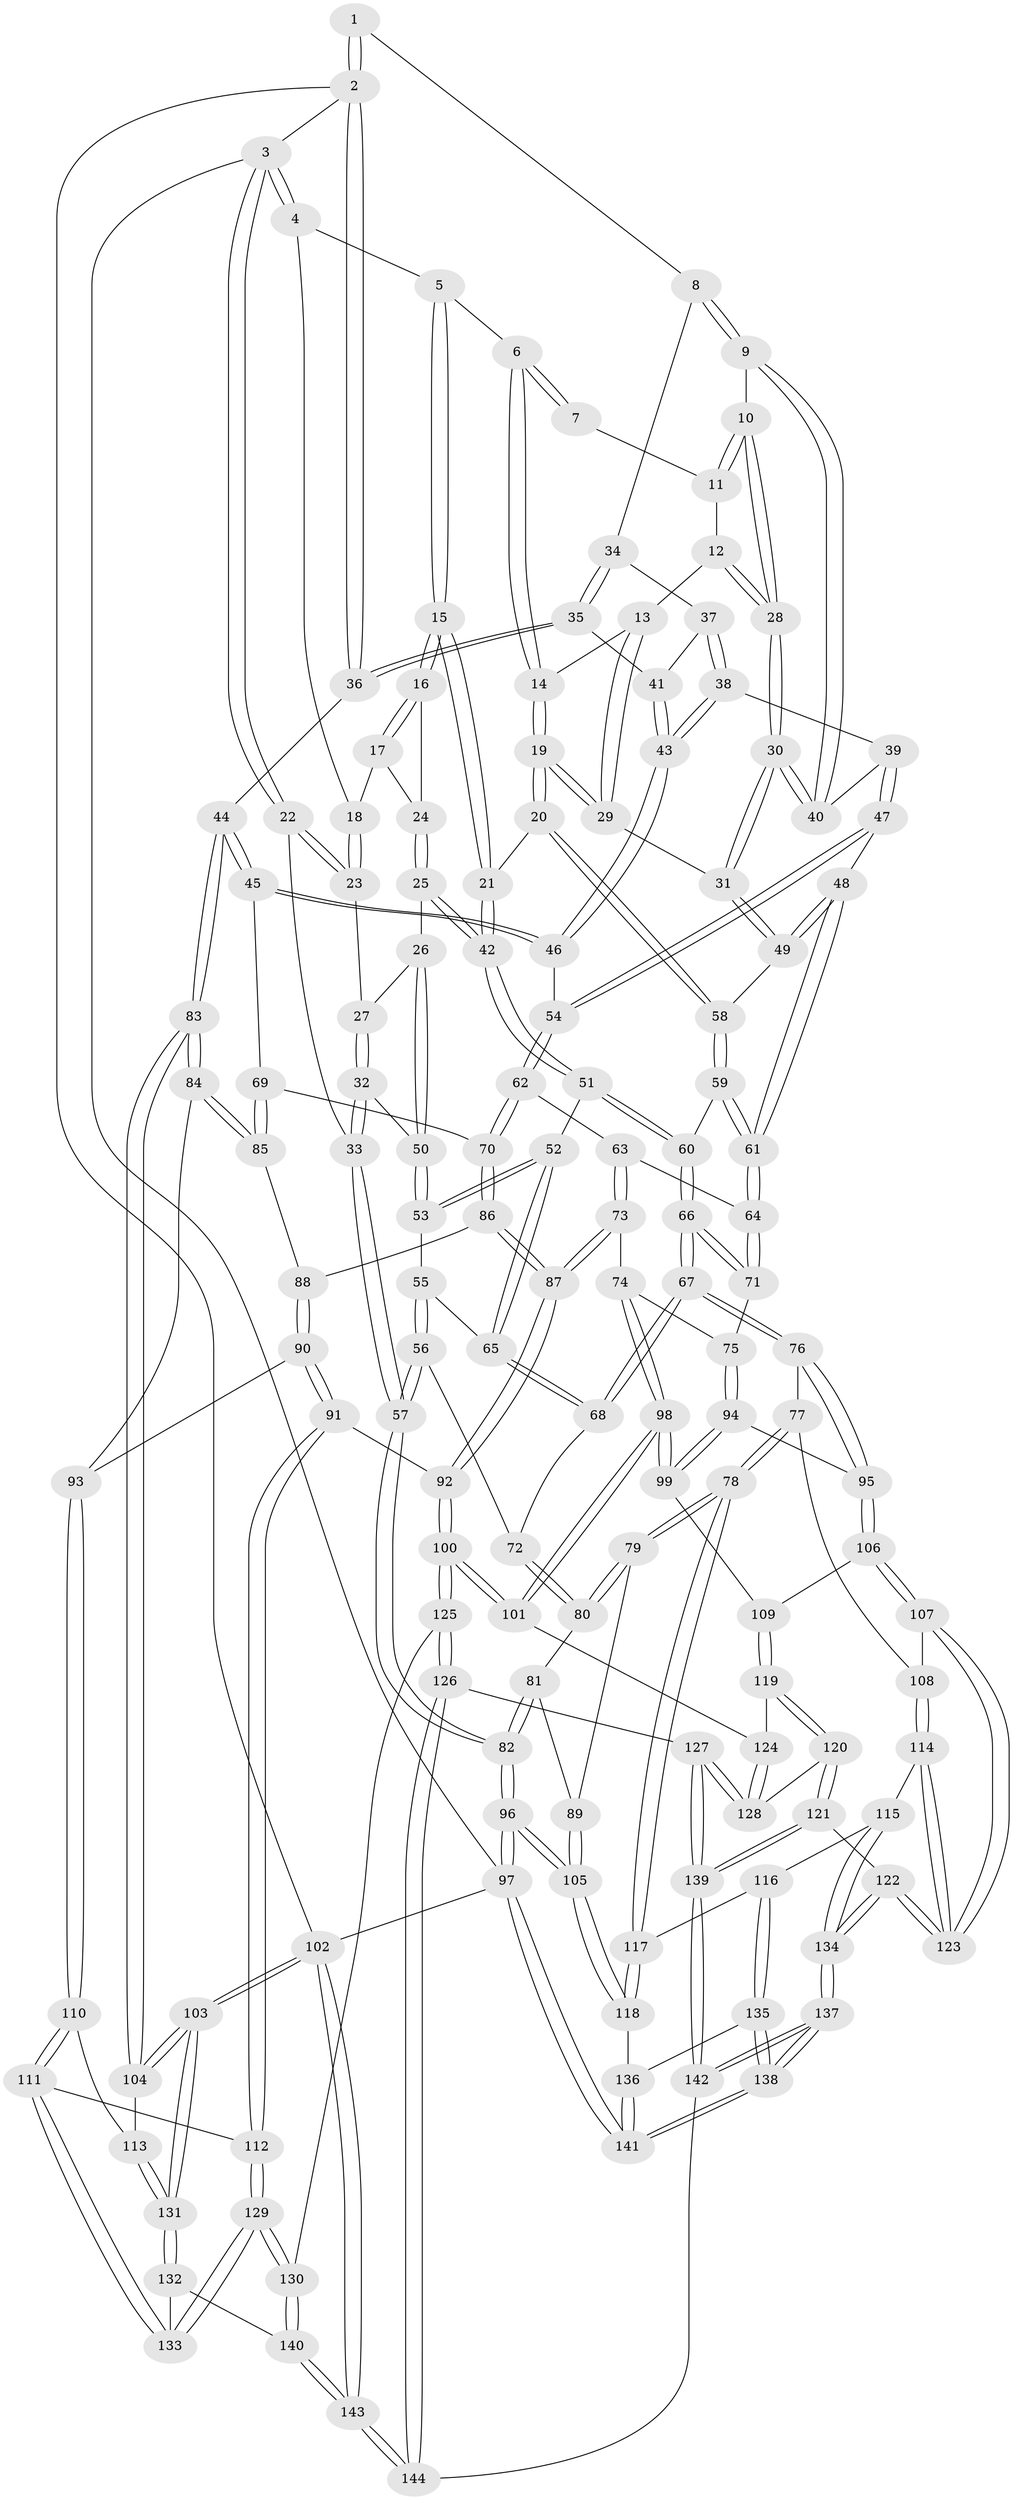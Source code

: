 // coarse degree distribution, {4: 0.34, 6: 0.18, 5: 0.44, 3: 0.04}
// Generated by graph-tools (version 1.1) at 2025/24/03/03/25 07:24:37]
// undirected, 144 vertices, 357 edges
graph export_dot {
graph [start="1"]
  node [color=gray90,style=filled];
  1 [pos="+0.7366653460724918+0"];
  2 [pos="+1+0"];
  3 [pos="+0+0"];
  4 [pos="+0.15386540130039084+0"];
  5 [pos="+0.35214166047420165+0"];
  6 [pos="+0.4616539264631194+0"];
  7 [pos="+0.641857505095042+0"];
  8 [pos="+0.7964085789806115+0.04738839422350534"];
  9 [pos="+0.7582239687682604+0.07701749821562366"];
  10 [pos="+0.7160614391532216+0.0803570655997162"];
  11 [pos="+0.6460977799298637+0"];
  12 [pos="+0.6311608239878863+0.05492877827131302"];
  13 [pos="+0.5471816432743827+0.06985356534464861"];
  14 [pos="+0.48838453256234066+0"];
  15 [pos="+0.3156271314852214+0.10207903343125"];
  16 [pos="+0.28031109461499437+0.09639404550915452"];
  17 [pos="+0.15711864490692087+0"];
  18 [pos="+0.14939269007088812+0"];
  19 [pos="+0.4102172074683278+0.1949476852455329"];
  20 [pos="+0.39681367179112687+0.20249001376724274"];
  21 [pos="+0.36021670668768757+0.2143593583444819"];
  22 [pos="+0+0"];
  23 [pos="+0.06827107827191228+0.07796177051789327"];
  24 [pos="+0.17351251252899677+0.08686717562171342"];
  25 [pos="+0.15574689670896313+0.11919651287635713"];
  26 [pos="+0.14576216196326813+0.12763189047260484"];
  27 [pos="+0.07285539760236522+0.08835025387826591"];
  28 [pos="+0.653370458343729+0.11151045923496446"];
  29 [pos="+0.5702775058242682+0.18337924848134288"];
  30 [pos="+0.6445086789538348+0.13606340560120955"];
  31 [pos="+0.6069542053261785+0.19920965520853637"];
  32 [pos="+0+0.19832173416491042"];
  33 [pos="+0+0.32725112517930344"];
  34 [pos="+0.8050719227164904+0.05311490844233142"];
  35 [pos="+0.9109024658860223+0.08580929673335617"];
  36 [pos="+1+0.13260138390495405"];
  37 [pos="+0.8099387964568812+0.12813513324598425"];
  38 [pos="+0.8042070495220821+0.1698847301333164"];
  39 [pos="+0.7486010274640997+0.1479488610106576"];
  40 [pos="+0.747537671340942+0.14209131527140687"];
  41 [pos="+0.8453852774345234+0.14760836069800795"];
  42 [pos="+0.3442609542670657+0.23716622887871538"];
  43 [pos="+0.820235240228538+0.19791132630642982"];
  44 [pos="+1+0.3019226117716257"];
  45 [pos="+1+0.31046410064525654"];
  46 [pos="+0.846241323461815+0.3032142655631536"];
  47 [pos="+0.6940270533734605+0.267961997827766"];
  48 [pos="+0.6750942298243238+0.2638824977014849"];
  49 [pos="+0.6283387350289575+0.23413245652087072"];
  50 [pos="+0.14193861957546353+0.13751364719078188"];
  51 [pos="+0.32735217165739283+0.27250397951161626"];
  52 [pos="+0.3218124049547621+0.2754707396790871"];
  53 [pos="+0.15981798112765813+0.2560842637166596"];
  54 [pos="+0.7895303169357568+0.3195872517038525"];
  55 [pos="+0.06243117644353406+0.30767304028696113"];
  56 [pos="+0+0.3470467734620995"];
  57 [pos="+0+0.3427074143107739"];
  58 [pos="+0.5374807169858106+0.3230300739972256"];
  59 [pos="+0.5197419613161244+0.3846421830177586"];
  60 [pos="+0.41854983535584556+0.38371046415425253"];
  61 [pos="+0.5831626520333673+0.4453289922561986"];
  62 [pos="+0.7340944499350195+0.4694248030053378"];
  63 [pos="+0.5868196018523419+0.450218288161736"];
  64 [pos="+0.5848521297129673+0.449311567831319"];
  65 [pos="+0.24994914007913027+0.400788730220444"];
  66 [pos="+0.3937303901403595+0.5363555987196016"];
  67 [pos="+0.3719832858649314+0.5553377065725276"];
  68 [pos="+0.2418706020878087+0.42742897094969035"];
  69 [pos="+0.82818319482332+0.5005797869623335"];
  70 [pos="+0.7436688992238972+0.4915544421261453"];
  71 [pos="+0.5063759199879715+0.5308645270101027"];
  72 [pos="+0.17102748092964362+0.4713061467056925"];
  73 [pos="+0.6239236499672799+0.592924288918481"];
  74 [pos="+0.5865039677150415+0.6065142556161758"];
  75 [pos="+0.5412325698490906+0.5904024540453182"];
  76 [pos="+0.3695453986897431+0.5621349568313976"];
  77 [pos="+0.33350422257656537+0.5958417068787754"];
  78 [pos="+0.1934984093394638+0.6422368225750567"];
  79 [pos="+0.18775532917378468+0.6358799154826745"];
  80 [pos="+0.16838884668236584+0.5188959529418519"];
  81 [pos="+0.006435313646218144+0.5418339037867312"];
  82 [pos="+0+0.39794907354758213"];
  83 [pos="+1+0.4550892113437186"];
  84 [pos="+1+0.5373133877173464"];
  85 [pos="+0.8956636406843423+0.554936329584627"];
  86 [pos="+0.7400620800892804+0.5304438510655655"];
  87 [pos="+0.7128532519083205+0.6117277209465791"];
  88 [pos="+0.8593466961652115+0.5937204978512919"];
  89 [pos="+0.07252446951074912+0.6145743984678271"];
  90 [pos="+0.8582477214608724+0.5986151811130073"];
  91 [pos="+0.7818112211167493+0.6957679495128979"];
  92 [pos="+0.7300877964061531+0.6737914393133007"];
  93 [pos="+0.923493017025974+0.6685776064802283"];
  94 [pos="+0.5064781988325444+0.6463724138956204"];
  95 [pos="+0.4530370450768353+0.655036798904645"];
  96 [pos="+0+0.8077698979091931"];
  97 [pos="+0+1"];
  98 [pos="+0.5780581200158712+0.7127548343122816"];
  99 [pos="+0.5640587580534827+0.7085950267632374"];
  100 [pos="+0.6659903185457036+0.7271804644960089"];
  101 [pos="+0.5841034705543592+0.718640877164459"];
  102 [pos="+1+1"];
  103 [pos="+1+1"];
  104 [pos="+1+0.5674738543893406"];
  105 [pos="+0+0.773102936334916"];
  106 [pos="+0.4517158264707318+0.6945774164344086"];
  107 [pos="+0.4044952611687166+0.73190611076804"];
  108 [pos="+0.3590136638735851+0.7094434220752917"];
  109 [pos="+0.4858853367831222+0.7266572106812916"];
  110 [pos="+0.9023700470331628+0.722899412309888"];
  111 [pos="+0.8605972808493003+0.727493406426387"];
  112 [pos="+0.7825056339345106+0.6964159171462915"];
  113 [pos="+0.914385351805001+0.7314849388479617"];
  114 [pos="+0.2783023672646905+0.7967300795468063"];
  115 [pos="+0.26359584399547503+0.7996263207270956"];
  116 [pos="+0.2486639501974443+0.7972274253145635"];
  117 [pos="+0.18376447836390866+0.7530496752013391"];
  118 [pos="+0.10969150973682715+0.796405060125006"];
  119 [pos="+0.47657598754334257+0.7996815379548059"];
  120 [pos="+0.4658162784606729+0.830319797779313"];
  121 [pos="+0.4399319570308289+0.8401507623671504"];
  122 [pos="+0.43415875551902894+0.8403690050665283"];
  123 [pos="+0.4197141757728412+0.8278284728596438"];
  124 [pos="+0.5835227734288434+0.7199325118487973"];
  125 [pos="+0.6692057679730934+0.8561163078614511"];
  126 [pos="+0.6507189619188782+0.8696423307168478"];
  127 [pos="+0.5699763636793459+0.8599312303417141"];
  128 [pos="+0.5515957501982344+0.84487688264549"];
  129 [pos="+0.7619684074497662+0.8630577124511266"];
  130 [pos="+0.7592638405006402+0.8696927757660741"];
  131 [pos="+1+0.913137012631479"];
  132 [pos="+0.8790541371879975+0.8658427098677666"];
  133 [pos="+0.851332805383029+0.7901989856101168"];
  134 [pos="+0.35753462525213087+0.9737024743872941"];
  135 [pos="+0.223821519742691+0.946227522072984"];
  136 [pos="+0.11134785194154427+0.8399474399504062"];
  137 [pos="+0.31863773242416205+1"];
  138 [pos="+0.2464227652818179+1"];
  139 [pos="+0.5212686163090617+0.9901104006770054"];
  140 [pos="+0.7845513856083121+0.8987983413375147"];
  141 [pos="+0.028455061473161798+1"];
  142 [pos="+0.5224447304357258+1"];
  143 [pos="+0.8273656449721779+1"];
  144 [pos="+0.636486168338654+1"];
  1 -- 2;
  1 -- 2;
  1 -- 8;
  2 -- 3;
  2 -- 36;
  2 -- 36;
  2 -- 102;
  3 -- 4;
  3 -- 4;
  3 -- 22;
  3 -- 22;
  3 -- 97;
  4 -- 5;
  4 -- 18;
  5 -- 6;
  5 -- 15;
  5 -- 15;
  6 -- 7;
  6 -- 7;
  6 -- 14;
  6 -- 14;
  7 -- 11;
  8 -- 9;
  8 -- 9;
  8 -- 34;
  9 -- 10;
  9 -- 40;
  9 -- 40;
  10 -- 11;
  10 -- 11;
  10 -- 28;
  10 -- 28;
  11 -- 12;
  12 -- 13;
  12 -- 28;
  12 -- 28;
  13 -- 14;
  13 -- 29;
  13 -- 29;
  14 -- 19;
  14 -- 19;
  15 -- 16;
  15 -- 16;
  15 -- 21;
  15 -- 21;
  16 -- 17;
  16 -- 17;
  16 -- 24;
  17 -- 18;
  17 -- 24;
  18 -- 23;
  18 -- 23;
  19 -- 20;
  19 -- 20;
  19 -- 29;
  19 -- 29;
  20 -- 21;
  20 -- 58;
  20 -- 58;
  21 -- 42;
  21 -- 42;
  22 -- 23;
  22 -- 23;
  22 -- 33;
  23 -- 27;
  24 -- 25;
  24 -- 25;
  25 -- 26;
  25 -- 42;
  25 -- 42;
  26 -- 27;
  26 -- 50;
  26 -- 50;
  27 -- 32;
  27 -- 32;
  28 -- 30;
  28 -- 30;
  29 -- 31;
  30 -- 31;
  30 -- 31;
  30 -- 40;
  30 -- 40;
  31 -- 49;
  31 -- 49;
  32 -- 33;
  32 -- 33;
  32 -- 50;
  33 -- 57;
  33 -- 57;
  34 -- 35;
  34 -- 35;
  34 -- 37;
  35 -- 36;
  35 -- 36;
  35 -- 41;
  36 -- 44;
  37 -- 38;
  37 -- 38;
  37 -- 41;
  38 -- 39;
  38 -- 43;
  38 -- 43;
  39 -- 40;
  39 -- 47;
  39 -- 47;
  41 -- 43;
  41 -- 43;
  42 -- 51;
  42 -- 51;
  43 -- 46;
  43 -- 46;
  44 -- 45;
  44 -- 45;
  44 -- 83;
  44 -- 83;
  45 -- 46;
  45 -- 46;
  45 -- 69;
  46 -- 54;
  47 -- 48;
  47 -- 54;
  47 -- 54;
  48 -- 49;
  48 -- 49;
  48 -- 61;
  48 -- 61;
  49 -- 58;
  50 -- 53;
  50 -- 53;
  51 -- 52;
  51 -- 60;
  51 -- 60;
  52 -- 53;
  52 -- 53;
  52 -- 65;
  52 -- 65;
  53 -- 55;
  54 -- 62;
  54 -- 62;
  55 -- 56;
  55 -- 56;
  55 -- 65;
  56 -- 57;
  56 -- 57;
  56 -- 72;
  57 -- 82;
  57 -- 82;
  58 -- 59;
  58 -- 59;
  59 -- 60;
  59 -- 61;
  59 -- 61;
  60 -- 66;
  60 -- 66;
  61 -- 64;
  61 -- 64;
  62 -- 63;
  62 -- 70;
  62 -- 70;
  63 -- 64;
  63 -- 73;
  63 -- 73;
  64 -- 71;
  64 -- 71;
  65 -- 68;
  65 -- 68;
  66 -- 67;
  66 -- 67;
  66 -- 71;
  66 -- 71;
  67 -- 68;
  67 -- 68;
  67 -- 76;
  67 -- 76;
  68 -- 72;
  69 -- 70;
  69 -- 85;
  69 -- 85;
  70 -- 86;
  70 -- 86;
  71 -- 75;
  72 -- 80;
  72 -- 80;
  73 -- 74;
  73 -- 87;
  73 -- 87;
  74 -- 75;
  74 -- 98;
  74 -- 98;
  75 -- 94;
  75 -- 94;
  76 -- 77;
  76 -- 95;
  76 -- 95;
  77 -- 78;
  77 -- 78;
  77 -- 108;
  78 -- 79;
  78 -- 79;
  78 -- 117;
  78 -- 117;
  79 -- 80;
  79 -- 80;
  79 -- 89;
  80 -- 81;
  81 -- 82;
  81 -- 82;
  81 -- 89;
  82 -- 96;
  82 -- 96;
  83 -- 84;
  83 -- 84;
  83 -- 104;
  83 -- 104;
  84 -- 85;
  84 -- 85;
  84 -- 93;
  85 -- 88;
  86 -- 87;
  86 -- 87;
  86 -- 88;
  87 -- 92;
  87 -- 92;
  88 -- 90;
  88 -- 90;
  89 -- 105;
  89 -- 105;
  90 -- 91;
  90 -- 91;
  90 -- 93;
  91 -- 92;
  91 -- 112;
  91 -- 112;
  92 -- 100;
  92 -- 100;
  93 -- 110;
  93 -- 110;
  94 -- 95;
  94 -- 99;
  94 -- 99;
  95 -- 106;
  95 -- 106;
  96 -- 97;
  96 -- 97;
  96 -- 105;
  96 -- 105;
  97 -- 141;
  97 -- 141;
  97 -- 102;
  98 -- 99;
  98 -- 99;
  98 -- 101;
  98 -- 101;
  99 -- 109;
  100 -- 101;
  100 -- 101;
  100 -- 125;
  100 -- 125;
  101 -- 124;
  102 -- 103;
  102 -- 103;
  102 -- 143;
  102 -- 143;
  103 -- 104;
  103 -- 104;
  103 -- 131;
  103 -- 131;
  104 -- 113;
  105 -- 118;
  105 -- 118;
  106 -- 107;
  106 -- 107;
  106 -- 109;
  107 -- 108;
  107 -- 123;
  107 -- 123;
  108 -- 114;
  108 -- 114;
  109 -- 119;
  109 -- 119;
  110 -- 111;
  110 -- 111;
  110 -- 113;
  111 -- 112;
  111 -- 133;
  111 -- 133;
  112 -- 129;
  112 -- 129;
  113 -- 131;
  113 -- 131;
  114 -- 115;
  114 -- 123;
  114 -- 123;
  115 -- 116;
  115 -- 134;
  115 -- 134;
  116 -- 117;
  116 -- 135;
  116 -- 135;
  117 -- 118;
  117 -- 118;
  118 -- 136;
  119 -- 120;
  119 -- 120;
  119 -- 124;
  120 -- 121;
  120 -- 121;
  120 -- 128;
  121 -- 122;
  121 -- 139;
  121 -- 139;
  122 -- 123;
  122 -- 123;
  122 -- 134;
  122 -- 134;
  124 -- 128;
  124 -- 128;
  125 -- 126;
  125 -- 126;
  125 -- 130;
  126 -- 127;
  126 -- 144;
  126 -- 144;
  127 -- 128;
  127 -- 128;
  127 -- 139;
  127 -- 139;
  129 -- 130;
  129 -- 130;
  129 -- 133;
  129 -- 133;
  130 -- 140;
  130 -- 140;
  131 -- 132;
  131 -- 132;
  132 -- 133;
  132 -- 140;
  134 -- 137;
  134 -- 137;
  135 -- 136;
  135 -- 138;
  135 -- 138;
  136 -- 141;
  136 -- 141;
  137 -- 138;
  137 -- 138;
  137 -- 142;
  137 -- 142;
  138 -- 141;
  138 -- 141;
  139 -- 142;
  139 -- 142;
  140 -- 143;
  140 -- 143;
  142 -- 144;
  143 -- 144;
  143 -- 144;
}
